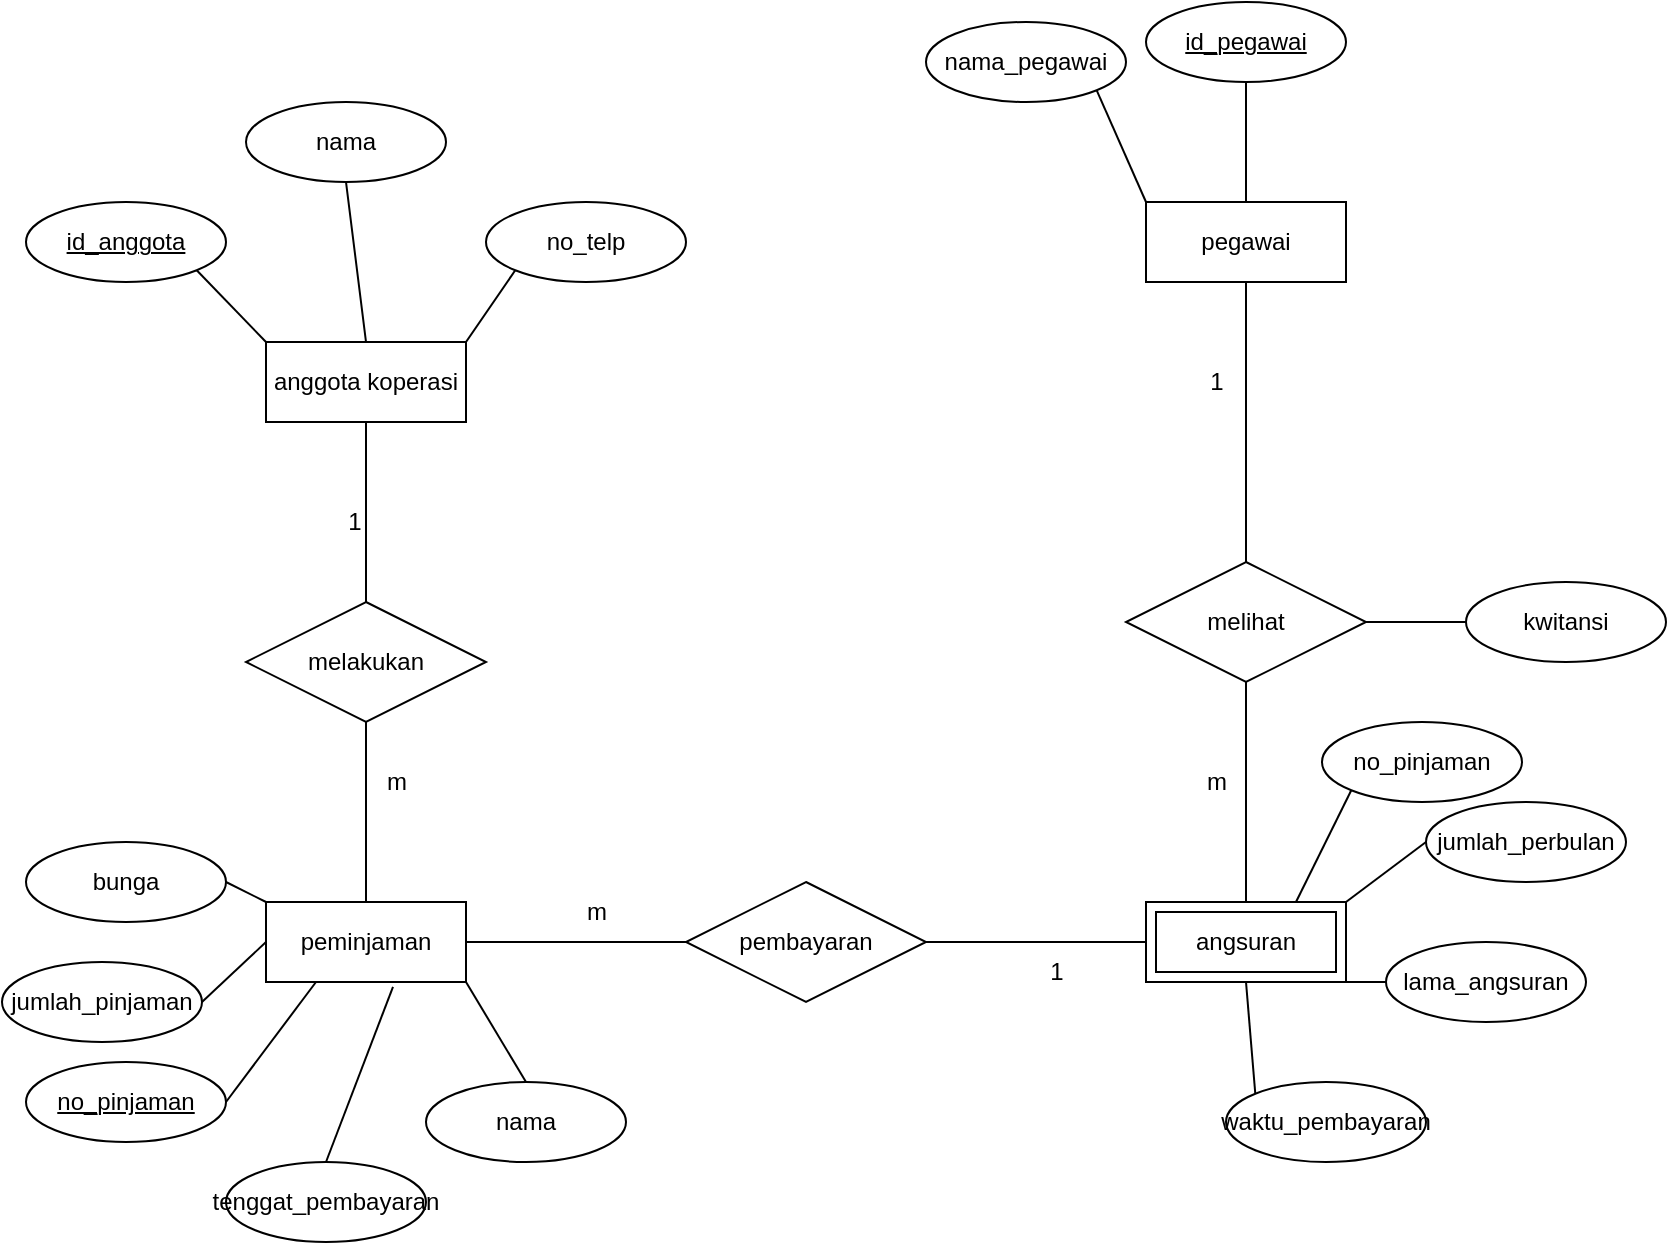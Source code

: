 <mxfile version="20.8.22" type="device"><diagram name="Page-1" id="rnfspqo1xYoD_tWlVqb5"><mxGraphModel dx="866" dy="631" grid="1" gridSize="10" guides="1" tooltips="1" connect="1" arrows="1" fold="1" page="1" pageScale="1" pageWidth="850" pageHeight="1100" math="0" shadow="0"><root><mxCell id="0"/><mxCell id="1" parent="0"/><mxCell id="A3DzzFl5o1_Ocv2Q1cz6-18" style="rounded=0;orthogonalLoop=1;jettySize=auto;html=1;exitX=0.5;exitY=1;exitDx=0;exitDy=0;entryX=0.5;entryY=0;entryDx=0;entryDy=0;endArrow=none;endFill=0;" edge="1" parent="1" source="A3DzzFl5o1_Ocv2Q1cz6-1" target="A3DzzFl5o1_Ocv2Q1cz6-3"><mxGeometry relative="1" as="geometry"/></mxCell><mxCell id="A3DzzFl5o1_Ocv2Q1cz6-1" value="anggota koperasi" style="whiteSpace=wrap;html=1;align=center;" vertex="1" parent="1"><mxGeometry x="142" y="330" width="100" height="40" as="geometry"/></mxCell><mxCell id="A3DzzFl5o1_Ocv2Q1cz6-20" style="rounded=0;orthogonalLoop=1;jettySize=auto;html=1;exitX=1;exitY=0.5;exitDx=0;exitDy=0;entryX=0;entryY=0.5;entryDx=0;entryDy=0;endArrow=none;endFill=0;" edge="1" parent="1" source="A3DzzFl5o1_Ocv2Q1cz6-2" target="A3DzzFl5o1_Ocv2Q1cz6-5"><mxGeometry relative="1" as="geometry"/></mxCell><mxCell id="A3DzzFl5o1_Ocv2Q1cz6-2" value="peminjaman" style="whiteSpace=wrap;html=1;align=center;" vertex="1" parent="1"><mxGeometry x="142" y="610" width="100" height="40" as="geometry"/></mxCell><mxCell id="A3DzzFl5o1_Ocv2Q1cz6-19" style="rounded=0;orthogonalLoop=1;jettySize=auto;html=1;exitX=0.5;exitY=1;exitDx=0;exitDy=0;entryX=0.5;entryY=0;entryDx=0;entryDy=0;endArrow=none;endFill=0;" edge="1" parent="1" source="A3DzzFl5o1_Ocv2Q1cz6-3" target="A3DzzFl5o1_Ocv2Q1cz6-2"><mxGeometry relative="1" as="geometry"/></mxCell><mxCell id="A3DzzFl5o1_Ocv2Q1cz6-3" value="melakukan" style="shape=rhombus;perimeter=rhombusPerimeter;whiteSpace=wrap;html=1;align=center;" vertex="1" parent="1"><mxGeometry x="132" y="460" width="120" height="60" as="geometry"/></mxCell><mxCell id="A3DzzFl5o1_Ocv2Q1cz6-21" style="rounded=0;orthogonalLoop=1;jettySize=auto;html=1;exitX=1;exitY=0.5;exitDx=0;exitDy=0;entryX=0;entryY=0.5;entryDx=0;entryDy=0;endArrow=none;endFill=0;" edge="1" parent="1" source="A3DzzFl5o1_Ocv2Q1cz6-5" target="A3DzzFl5o1_Ocv2Q1cz6-7"><mxGeometry relative="1" as="geometry"><mxPoint x="582" y="630" as="targetPoint"/></mxGeometry></mxCell><mxCell id="A3DzzFl5o1_Ocv2Q1cz6-5" value="pembayaran" style="shape=rhombus;perimeter=rhombusPerimeter;whiteSpace=wrap;html=1;align=center;" vertex="1" parent="1"><mxGeometry x="352" y="600" width="120" height="60" as="geometry"/></mxCell><mxCell id="A3DzzFl5o1_Ocv2Q1cz6-7" value="angsuran" style="shape=ext;margin=3;double=1;whiteSpace=wrap;html=1;align=center;" vertex="1" parent="1"><mxGeometry x="582" y="610" width="100" height="40" as="geometry"/></mxCell><mxCell id="A3DzzFl5o1_Ocv2Q1cz6-34" style="rounded=0;orthogonalLoop=1;jettySize=auto;html=1;exitX=0.5;exitY=1;exitDx=0;exitDy=0;entryX=0.5;entryY=0;entryDx=0;entryDy=0;endArrow=none;endFill=0;" edge="1" parent="1" source="A3DzzFl5o1_Ocv2Q1cz6-8" target="A3DzzFl5o1_Ocv2Q1cz6-7"><mxGeometry relative="1" as="geometry"/></mxCell><mxCell id="A3DzzFl5o1_Ocv2Q1cz6-49" style="rounded=0;orthogonalLoop=1;jettySize=auto;html=1;exitX=1;exitY=0.5;exitDx=0;exitDy=0;entryX=0;entryY=0.5;entryDx=0;entryDy=0;endArrow=none;endFill=0;" edge="1" parent="1" source="A3DzzFl5o1_Ocv2Q1cz6-8" target="A3DzzFl5o1_Ocv2Q1cz6-48"><mxGeometry relative="1" as="geometry"/></mxCell><mxCell id="A3DzzFl5o1_Ocv2Q1cz6-8" value="melihat" style="shape=rhombus;perimeter=rhombusPerimeter;whiteSpace=wrap;html=1;align=center;" vertex="1" parent="1"><mxGeometry x="572" y="440" width="120" height="60" as="geometry"/></mxCell><mxCell id="A3DzzFl5o1_Ocv2Q1cz6-33" style="rounded=0;orthogonalLoop=1;jettySize=auto;html=1;exitX=0.5;exitY=1;exitDx=0;exitDy=0;entryX=0.5;entryY=0;entryDx=0;entryDy=0;endArrow=none;endFill=0;" edge="1" parent="1" source="A3DzzFl5o1_Ocv2Q1cz6-9" target="A3DzzFl5o1_Ocv2Q1cz6-8"><mxGeometry relative="1" as="geometry"/></mxCell><mxCell id="A3DzzFl5o1_Ocv2Q1cz6-9" value="pegawai" style="whiteSpace=wrap;html=1;align=center;" vertex="1" parent="1"><mxGeometry x="582" y="260" width="100" height="40" as="geometry"/></mxCell><mxCell id="A3DzzFl5o1_Ocv2Q1cz6-27" style="rounded=0;orthogonalLoop=1;jettySize=auto;html=1;exitX=1;exitY=0.5;exitDx=0;exitDy=0;entryX=0;entryY=0;entryDx=0;entryDy=0;endArrow=none;endFill=0;" edge="1" parent="1" source="A3DzzFl5o1_Ocv2Q1cz6-15" target="A3DzzFl5o1_Ocv2Q1cz6-2"><mxGeometry relative="1" as="geometry"/></mxCell><mxCell id="A3DzzFl5o1_Ocv2Q1cz6-15" value="bunga" style="ellipse;whiteSpace=wrap;html=1;align=center;" vertex="1" parent="1"><mxGeometry x="22" y="580" width="100" height="40" as="geometry"/></mxCell><mxCell id="A3DzzFl5o1_Ocv2Q1cz6-28" style="rounded=0;orthogonalLoop=1;jettySize=auto;html=1;exitX=1;exitY=0.5;exitDx=0;exitDy=0;entryX=0;entryY=0.5;entryDx=0;entryDy=0;endArrow=none;endFill=0;" edge="1" parent="1" source="A3DzzFl5o1_Ocv2Q1cz6-23" target="A3DzzFl5o1_Ocv2Q1cz6-2"><mxGeometry relative="1" as="geometry"/></mxCell><mxCell id="A3DzzFl5o1_Ocv2Q1cz6-23" value="jumlah_pinjaman" style="ellipse;whiteSpace=wrap;html=1;align=center;" vertex="1" parent="1"><mxGeometry x="10" y="640" width="100" height="40" as="geometry"/></mxCell><mxCell id="A3DzzFl5o1_Ocv2Q1cz6-29" style="rounded=0;orthogonalLoop=1;jettySize=auto;html=1;exitX=1;exitY=0.5;exitDx=0;exitDy=0;entryX=0.25;entryY=1;entryDx=0;entryDy=0;endArrow=none;endFill=0;" edge="1" parent="1" source="A3DzzFl5o1_Ocv2Q1cz6-24" target="A3DzzFl5o1_Ocv2Q1cz6-2"><mxGeometry relative="1" as="geometry"/></mxCell><mxCell id="A3DzzFl5o1_Ocv2Q1cz6-24" value="&lt;u&gt;no_pinjaman&lt;/u&gt;" style="ellipse;whiteSpace=wrap;html=1;align=center;" vertex="1" parent="1"><mxGeometry x="22" y="690" width="100" height="40" as="geometry"/></mxCell><mxCell id="A3DzzFl5o1_Ocv2Q1cz6-30" style="rounded=0;orthogonalLoop=1;jettySize=auto;html=1;exitX=0.5;exitY=0;exitDx=0;exitDy=0;entryX=0.635;entryY=1.06;entryDx=0;entryDy=0;entryPerimeter=0;endArrow=none;endFill=0;" edge="1" parent="1" source="A3DzzFl5o1_Ocv2Q1cz6-25" target="A3DzzFl5o1_Ocv2Q1cz6-2"><mxGeometry relative="1" as="geometry"/></mxCell><mxCell id="A3DzzFl5o1_Ocv2Q1cz6-25" value="tenggat_pembayaran" style="ellipse;whiteSpace=wrap;html=1;align=center;" vertex="1" parent="1"><mxGeometry x="122" y="740" width="100" height="40" as="geometry"/></mxCell><mxCell id="A3DzzFl5o1_Ocv2Q1cz6-31" style="rounded=0;orthogonalLoop=1;jettySize=auto;html=1;exitX=0.5;exitY=0;exitDx=0;exitDy=0;entryX=1;entryY=1;entryDx=0;entryDy=0;endArrow=none;endFill=0;" edge="1" parent="1" source="A3DzzFl5o1_Ocv2Q1cz6-26" target="A3DzzFl5o1_Ocv2Q1cz6-2"><mxGeometry relative="1" as="geometry"/></mxCell><mxCell id="A3DzzFl5o1_Ocv2Q1cz6-26" value="nama" style="ellipse;whiteSpace=wrap;html=1;align=center;" vertex="1" parent="1"><mxGeometry x="222" y="700" width="100" height="40" as="geometry"/></mxCell><mxCell id="A3DzzFl5o1_Ocv2Q1cz6-40" style="rounded=0;orthogonalLoop=1;jettySize=auto;html=1;exitX=1;exitY=1;exitDx=0;exitDy=0;entryX=0;entryY=0;entryDx=0;entryDy=0;endArrow=none;endFill=0;" edge="1" parent="1" source="A3DzzFl5o1_Ocv2Q1cz6-35" target="A3DzzFl5o1_Ocv2Q1cz6-1"><mxGeometry relative="1" as="geometry"/></mxCell><mxCell id="A3DzzFl5o1_Ocv2Q1cz6-35" value="&lt;u&gt;id_anggota&lt;/u&gt;" style="ellipse;whiteSpace=wrap;html=1;align=center;" vertex="1" parent="1"><mxGeometry x="22" y="260" width="100" height="40" as="geometry"/></mxCell><mxCell id="A3DzzFl5o1_Ocv2Q1cz6-38" style="rounded=0;orthogonalLoop=1;jettySize=auto;html=1;exitX=0.5;exitY=1;exitDx=0;exitDy=0;entryX=0.5;entryY=0;entryDx=0;entryDy=0;endArrow=none;endFill=0;" edge="1" parent="1" source="A3DzzFl5o1_Ocv2Q1cz6-36" target="A3DzzFl5o1_Ocv2Q1cz6-1"><mxGeometry relative="1" as="geometry"/></mxCell><mxCell id="A3DzzFl5o1_Ocv2Q1cz6-36" value="nama" style="ellipse;whiteSpace=wrap;html=1;align=center;" vertex="1" parent="1"><mxGeometry x="132" y="210" width="100" height="40" as="geometry"/></mxCell><mxCell id="A3DzzFl5o1_Ocv2Q1cz6-41" style="rounded=0;orthogonalLoop=1;jettySize=auto;html=1;exitX=0;exitY=1;exitDx=0;exitDy=0;entryX=1;entryY=0;entryDx=0;entryDy=0;endArrow=none;endFill=0;" edge="1" parent="1" source="A3DzzFl5o1_Ocv2Q1cz6-37" target="A3DzzFl5o1_Ocv2Q1cz6-1"><mxGeometry relative="1" as="geometry"/></mxCell><mxCell id="A3DzzFl5o1_Ocv2Q1cz6-37" value="no_telp" style="ellipse;whiteSpace=wrap;html=1;align=center;" vertex="1" parent="1"><mxGeometry x="252" y="260" width="100" height="40" as="geometry"/></mxCell><mxCell id="A3DzzFl5o1_Ocv2Q1cz6-47" style="rounded=0;orthogonalLoop=1;jettySize=auto;html=1;exitX=0;exitY=0.5;exitDx=0;exitDy=0;entryX=1;entryY=0;entryDx=0;entryDy=0;endArrow=none;endFill=0;" edge="1" parent="1" source="A3DzzFl5o1_Ocv2Q1cz6-42" target="A3DzzFl5o1_Ocv2Q1cz6-7"><mxGeometry relative="1" as="geometry"/></mxCell><mxCell id="A3DzzFl5o1_Ocv2Q1cz6-42" value="jumlah_perbulan" style="ellipse;whiteSpace=wrap;html=1;align=center;" vertex="1" parent="1"><mxGeometry x="722" y="560" width="100" height="40" as="geometry"/></mxCell><mxCell id="A3DzzFl5o1_Ocv2Q1cz6-46" style="rounded=0;orthogonalLoop=1;jettySize=auto;html=1;exitX=0;exitY=0.5;exitDx=0;exitDy=0;entryX=1;entryY=1;entryDx=0;entryDy=0;endArrow=none;endFill=0;" edge="1" parent="1" source="A3DzzFl5o1_Ocv2Q1cz6-43" target="A3DzzFl5o1_Ocv2Q1cz6-7"><mxGeometry relative="1" as="geometry"/></mxCell><mxCell id="A3DzzFl5o1_Ocv2Q1cz6-43" value="lama_angsuran" style="ellipse;whiteSpace=wrap;html=1;align=center;" vertex="1" parent="1"><mxGeometry x="702" y="630" width="100" height="40" as="geometry"/></mxCell><mxCell id="A3DzzFl5o1_Ocv2Q1cz6-45" style="rounded=0;orthogonalLoop=1;jettySize=auto;html=1;exitX=0;exitY=0;exitDx=0;exitDy=0;entryX=0.5;entryY=1;entryDx=0;entryDy=0;endArrow=none;endFill=0;" edge="1" parent="1" source="A3DzzFl5o1_Ocv2Q1cz6-44" target="A3DzzFl5o1_Ocv2Q1cz6-7"><mxGeometry relative="1" as="geometry"/></mxCell><mxCell id="A3DzzFl5o1_Ocv2Q1cz6-44" value="waktu_pembayaran" style="ellipse;whiteSpace=wrap;html=1;align=center;" vertex="1" parent="1"><mxGeometry x="622" y="700" width="100" height="40" as="geometry"/></mxCell><mxCell id="A3DzzFl5o1_Ocv2Q1cz6-48" value="kwitansi" style="ellipse;whiteSpace=wrap;html=1;align=center;" vertex="1" parent="1"><mxGeometry x="742" y="450" width="100" height="40" as="geometry"/></mxCell><mxCell id="A3DzzFl5o1_Ocv2Q1cz6-54" style="rounded=0;orthogonalLoop=1;jettySize=auto;html=1;exitX=1;exitY=1;exitDx=0;exitDy=0;entryX=0;entryY=0;entryDx=0;entryDy=0;endArrow=none;endFill=0;" edge="1" parent="1" source="A3DzzFl5o1_Ocv2Q1cz6-50" target="A3DzzFl5o1_Ocv2Q1cz6-9"><mxGeometry relative="1" as="geometry"/></mxCell><mxCell id="A3DzzFl5o1_Ocv2Q1cz6-50" value="nama_pegawai" style="ellipse;whiteSpace=wrap;html=1;align=center;" vertex="1" parent="1"><mxGeometry x="472" y="170" width="100" height="40" as="geometry"/></mxCell><mxCell id="A3DzzFl5o1_Ocv2Q1cz6-53" style="rounded=0;orthogonalLoop=1;jettySize=auto;html=1;exitX=0.5;exitY=1;exitDx=0;exitDy=0;entryX=0.5;entryY=0;entryDx=0;entryDy=0;endArrow=none;endFill=0;" edge="1" parent="1" source="A3DzzFl5o1_Ocv2Q1cz6-51" target="A3DzzFl5o1_Ocv2Q1cz6-9"><mxGeometry relative="1" as="geometry"/></mxCell><mxCell id="A3DzzFl5o1_Ocv2Q1cz6-51" value="&lt;u&gt;id_pegawai&lt;/u&gt;" style="ellipse;whiteSpace=wrap;html=1;align=center;" vertex="1" parent="1"><mxGeometry x="582" y="160" width="100" height="40" as="geometry"/></mxCell><mxCell id="A3DzzFl5o1_Ocv2Q1cz6-55" value="1" style="text;html=1;align=center;verticalAlign=middle;resizable=0;points=[];autosize=1;strokeColor=none;fillColor=none;" vertex="1" parent="1"><mxGeometry x="171" y="405" width="30" height="30" as="geometry"/></mxCell><mxCell id="A3DzzFl5o1_Ocv2Q1cz6-56" value="m" style="text;html=1;align=center;verticalAlign=middle;resizable=0;points=[];autosize=1;strokeColor=none;fillColor=none;" vertex="1" parent="1"><mxGeometry x="192" y="535" width="30" height="30" as="geometry"/></mxCell><mxCell id="A3DzzFl5o1_Ocv2Q1cz6-57" value="m" style="text;html=1;align=center;verticalAlign=middle;resizable=0;points=[];autosize=1;strokeColor=none;fillColor=none;" vertex="1" parent="1"><mxGeometry x="292" y="600" width="30" height="30" as="geometry"/></mxCell><mxCell id="A3DzzFl5o1_Ocv2Q1cz6-58" value="1" style="text;html=1;align=center;verticalAlign=middle;resizable=0;points=[];autosize=1;strokeColor=none;fillColor=none;" vertex="1" parent="1"><mxGeometry x="522" y="630" width="30" height="30" as="geometry"/></mxCell><mxCell id="A3DzzFl5o1_Ocv2Q1cz6-59" value="m" style="text;html=1;align=center;verticalAlign=middle;resizable=0;points=[];autosize=1;strokeColor=none;fillColor=none;" vertex="1" parent="1"><mxGeometry x="602" y="535" width="30" height="30" as="geometry"/></mxCell><mxCell id="A3DzzFl5o1_Ocv2Q1cz6-60" value="1" style="text;html=1;align=center;verticalAlign=middle;resizable=0;points=[];autosize=1;strokeColor=none;fillColor=none;" vertex="1" parent="1"><mxGeometry x="602" y="335" width="30" height="30" as="geometry"/></mxCell><mxCell id="A3DzzFl5o1_Ocv2Q1cz6-62" style="edgeStyle=none;rounded=0;orthogonalLoop=1;jettySize=auto;html=1;exitX=0;exitY=1;exitDx=0;exitDy=0;entryX=0.75;entryY=0;entryDx=0;entryDy=0;endArrow=none;endFill=0;" edge="1" parent="1" source="A3DzzFl5o1_Ocv2Q1cz6-61" target="A3DzzFl5o1_Ocv2Q1cz6-7"><mxGeometry relative="1" as="geometry"/></mxCell><mxCell id="A3DzzFl5o1_Ocv2Q1cz6-61" value="no_pinjaman" style="ellipse;whiteSpace=wrap;html=1;align=center;" vertex="1" parent="1"><mxGeometry x="670" y="520" width="100" height="40" as="geometry"/></mxCell></root></mxGraphModel></diagram></mxfile>
